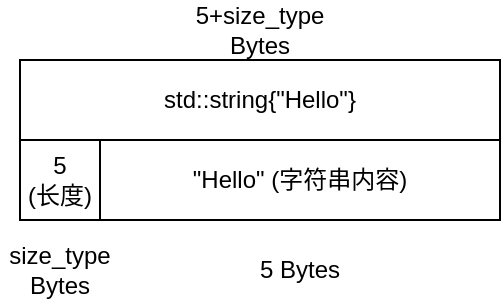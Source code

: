 <mxfile>
    <diagram id="mp2pyvY2xMNZjPaLXUC7" name="第 1 页">
        <mxGraphModel dx="421" dy="745" grid="1" gridSize="10" guides="1" tooltips="1" connect="1" arrows="1" fold="1" page="1" pageScale="1" pageWidth="1169" pageHeight="1654" math="0" shadow="0">
            <root>
                <mxCell id="0"/>
                <mxCell id="1" parent="0"/>
                <mxCell id="4" value="5+size_type Bytes" style="text;html=1;strokeColor=none;fillColor=none;align=center;verticalAlign=middle;whiteSpace=wrap;rounded=0;" vertex="1" parent="1">
                    <mxGeometry x="770" y="330" width="60" height="30" as="geometry"/>
                </mxCell>
                <mxCell id="5" value="5&lt;br&gt;(长度)" style="rounded=0;whiteSpace=wrap;html=1;fillColor=none;" vertex="1" parent="1">
                    <mxGeometry x="680" y="400" width="40" height="40" as="geometry"/>
                </mxCell>
                <mxCell id="6" value="&quot;Hello&quot; (字符串内容)" style="rounded=0;whiteSpace=wrap;html=1;fillColor=none;" vertex="1" parent="1">
                    <mxGeometry x="720" y="400" width="200" height="40" as="geometry"/>
                </mxCell>
                <mxCell id="7" value="5 Bytes" style="text;html=1;strokeColor=none;fillColor=none;align=center;verticalAlign=middle;whiteSpace=wrap;rounded=0;" vertex="1" parent="1">
                    <mxGeometry x="790" y="450" width="60" height="30" as="geometry"/>
                </mxCell>
                <mxCell id="8" value="size_type Bytes" style="text;html=1;strokeColor=none;fillColor=none;align=center;verticalAlign=middle;whiteSpace=wrap;rounded=0;" vertex="1" parent="1">
                    <mxGeometry x="670" y="450" width="60" height="30" as="geometry"/>
                </mxCell>
                <mxCell id="9" value="std::string{&quot;Hello&quot;}" style="rounded=0;whiteSpace=wrap;html=1;fillColor=none;" vertex="1" parent="1">
                    <mxGeometry x="680" y="360" width="240" height="40" as="geometry"/>
                </mxCell>
            </root>
        </mxGraphModel>
    </diagram>
</mxfile>